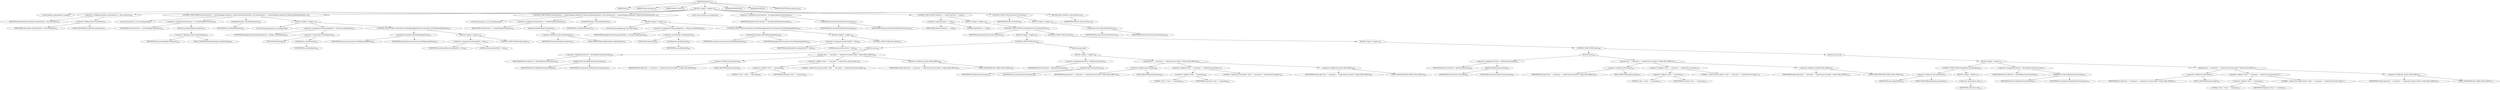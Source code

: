 digraph "loadClass" {  
"468" [label = <(METHOD,loadClass)<SUB>332</SUB>> ]
"26" [label = <(PARAM,this)<SUB>332</SUB>> ]
"469" [label = <(PARAM,String classname)<SUB>332</SUB>> ]
"470" [label = <(PARAM,boolean resolve)<SUB>332</SUB>> ]
"471" [label = <(BLOCK,&lt;empty&gt;,&lt;empty&gt;)<SUB>332</SUB>> ]
"472" [label = <(LOCAL,boolean useSystemFirst: boolean)> ]
"473" [label = <(&lt;operator&gt;.assignment,boolean useSystemFirst = this.systemFirst)<SUB>337</SUB>> ]
"474" [label = <(IDENTIFIER,useSystemFirst,boolean useSystemFirst = this.systemFirst)<SUB>337</SUB>> ]
"475" [label = <(&lt;operator&gt;.fieldAccess,this.systemFirst)<SUB>337</SUB>> ]
"476" [label = <(IDENTIFIER,this,boolean useSystemFirst = this.systemFirst)<SUB>337</SUB>> ]
"477" [label = <(FIELD_IDENTIFIER,systemFirst,systemFirst)<SUB>337</SUB>> ]
"478" [label = <(CONTROL_STRUCTURE,for (Enumeration e = systemPackages.elements(); Some(e.hasMoreElements()); ),for (Enumeration e = systemPackages.elements(); Some(e.hasMoreElements()); ))<SUB>339</SUB>> ]
"479" [label = <(LOCAL,Enumeration e: java.util.Enumeration)> ]
"480" [label = <(&lt;operator&gt;.assignment,Enumeration e = systemPackages.elements())<SUB>339</SUB>> ]
"481" [label = <(IDENTIFIER,e,Enumeration e = systemPackages.elements())<SUB>339</SUB>> ]
"482" [label = <(elements,systemPackages.elements())<SUB>339</SUB>> ]
"483" [label = <(&lt;operator&gt;.fieldAccess,this.systemPackages)<SUB>339</SUB>> ]
"484" [label = <(IDENTIFIER,this,systemPackages.elements())<SUB>339</SUB>> ]
"485" [label = <(FIELD_IDENTIFIER,systemPackages,systemPackages)<SUB>339</SUB>> ]
"486" [label = <(hasMoreElements,e.hasMoreElements())<SUB>339</SUB>> ]
"487" [label = <(IDENTIFIER,e,e.hasMoreElements())<SUB>339</SUB>> ]
"488" [label = <(BLOCK,&lt;empty&gt;,&lt;empty&gt;)<SUB>339</SUB>> ]
"489" [label = <(LOCAL,String packageName: java.lang.String)> ]
"490" [label = <(&lt;operator&gt;.assignment,String packageName = (String) e.nextElement())<SUB>340</SUB>> ]
"491" [label = <(IDENTIFIER,packageName,String packageName = (String) e.nextElement())<SUB>340</SUB>> ]
"492" [label = <(&lt;operator&gt;.cast,(String) e.nextElement())<SUB>340</SUB>> ]
"493" [label = <(TYPE_REF,String,String)<SUB>340</SUB>> ]
"494" [label = <(nextElement,e.nextElement())<SUB>340</SUB>> ]
"495" [label = <(IDENTIFIER,e,e.nextElement())<SUB>340</SUB>> ]
"496" [label = <(CONTROL_STRUCTURE,if (classname.startsWith(packageName)),if (classname.startsWith(packageName)))<SUB>341</SUB>> ]
"497" [label = <(startsWith,classname.startsWith(packageName))<SUB>341</SUB>> ]
"498" [label = <(IDENTIFIER,classname,classname.startsWith(packageName))<SUB>341</SUB>> ]
"499" [label = <(IDENTIFIER,packageName,classname.startsWith(packageName))<SUB>341</SUB>> ]
"500" [label = <(BLOCK,&lt;empty&gt;,&lt;empty&gt;)<SUB>341</SUB>> ]
"501" [label = <(&lt;operator&gt;.assignment,useSystemFirst = true)<SUB>342</SUB>> ]
"502" [label = <(IDENTIFIER,useSystemFirst,useSystemFirst = true)<SUB>342</SUB>> ]
"503" [label = <(LITERAL,true,useSystemFirst = true)<SUB>342</SUB>> ]
"504" [label = <(CONTROL_STRUCTURE,break;,break;)<SUB>343</SUB>> ]
"505" [label = <(CONTROL_STRUCTURE,for (Enumeration e = loaderPackages.elements(); Some(e.hasMoreElements()); ),for (Enumeration e = loaderPackages.elements(); Some(e.hasMoreElements()); ))<SUB>347</SUB>> ]
"506" [label = <(LOCAL,Enumeration e: java.util.Enumeration)> ]
"507" [label = <(&lt;operator&gt;.assignment,Enumeration e = loaderPackages.elements())<SUB>347</SUB>> ]
"508" [label = <(IDENTIFIER,e,Enumeration e = loaderPackages.elements())<SUB>347</SUB>> ]
"509" [label = <(elements,loaderPackages.elements())<SUB>347</SUB>> ]
"510" [label = <(&lt;operator&gt;.fieldAccess,this.loaderPackages)<SUB>347</SUB>> ]
"511" [label = <(IDENTIFIER,this,loaderPackages.elements())<SUB>347</SUB>> ]
"512" [label = <(FIELD_IDENTIFIER,loaderPackages,loaderPackages)<SUB>347</SUB>> ]
"513" [label = <(hasMoreElements,e.hasMoreElements())<SUB>347</SUB>> ]
"514" [label = <(IDENTIFIER,e,e.hasMoreElements())<SUB>347</SUB>> ]
"515" [label = <(BLOCK,&lt;empty&gt;,&lt;empty&gt;)<SUB>347</SUB>> ]
"516" [label = <(LOCAL,String packageName: java.lang.String)> ]
"517" [label = <(&lt;operator&gt;.assignment,String packageName = (String) e.nextElement())<SUB>348</SUB>> ]
"518" [label = <(IDENTIFIER,packageName,String packageName = (String) e.nextElement())<SUB>348</SUB>> ]
"519" [label = <(&lt;operator&gt;.cast,(String) e.nextElement())<SUB>348</SUB>> ]
"520" [label = <(TYPE_REF,String,String)<SUB>348</SUB>> ]
"521" [label = <(nextElement,e.nextElement())<SUB>348</SUB>> ]
"522" [label = <(IDENTIFIER,e,e.nextElement())<SUB>348</SUB>> ]
"523" [label = <(CONTROL_STRUCTURE,if (classname.startsWith(packageName)),if (classname.startsWith(packageName)))<SUB>349</SUB>> ]
"524" [label = <(startsWith,classname.startsWith(packageName))<SUB>349</SUB>> ]
"525" [label = <(IDENTIFIER,classname,classname.startsWith(packageName))<SUB>349</SUB>> ]
"526" [label = <(IDENTIFIER,packageName,classname.startsWith(packageName))<SUB>349</SUB>> ]
"527" [label = <(BLOCK,&lt;empty&gt;,&lt;empty&gt;)<SUB>349</SUB>> ]
"528" [label = <(&lt;operator&gt;.assignment,useSystemFirst = false)<SUB>350</SUB>> ]
"529" [label = <(IDENTIFIER,useSystemFirst,useSystemFirst = false)<SUB>350</SUB>> ]
"530" [label = <(LITERAL,false,useSystemFirst = false)<SUB>350</SUB>> ]
"531" [label = <(CONTROL_STRUCTURE,break;,break;)<SUB>351</SUB>> ]
"532" [label = <(LOCAL,Class theClass: java.lang.Class)> ]
"533" [label = <(&lt;operator&gt;.assignment,Class theClass = this.findLoadedClass(classname))<SUB>355</SUB>> ]
"534" [label = <(IDENTIFIER,theClass,Class theClass = this.findLoadedClass(classname))<SUB>355</SUB>> ]
"535" [label = <(findLoadedClass,this.findLoadedClass(classname))<SUB>355</SUB>> ]
"25" [label = <(IDENTIFIER,this,this.findLoadedClass(classname))<SUB>355</SUB>> ]
"536" [label = <(IDENTIFIER,classname,this.findLoadedClass(classname))<SUB>355</SUB>> ]
"537" [label = <(CONTROL_STRUCTURE,if (theClass == null),if (theClass == null))<SUB>356</SUB>> ]
"538" [label = <(&lt;operator&gt;.equals,theClass == null)<SUB>356</SUB>> ]
"539" [label = <(IDENTIFIER,theClass,theClass == null)<SUB>356</SUB>> ]
"540" [label = <(LITERAL,null,theClass == null)<SUB>356</SUB>> ]
"541" [label = <(BLOCK,&lt;empty&gt;,&lt;empty&gt;)<SUB>356</SUB>> ]
"542" [label = <(CONTROL_STRUCTURE,if (useSystemFirst),if (useSystemFirst))<SUB>357</SUB>> ]
"543" [label = <(IDENTIFIER,useSystemFirst,if (useSystemFirst))<SUB>357</SUB>> ]
"544" [label = <(BLOCK,&lt;empty&gt;,&lt;empty&gt;)<SUB>357</SUB>> ]
"545" [label = <(CONTROL_STRUCTURE,try,try)<SUB>358</SUB>> ]
"546" [label = <(BLOCK,try,try)<SUB>358</SUB>> ]
"547" [label = <(&lt;operator&gt;.assignment,theClass = this.findBaseClass(classname))<SUB>359</SUB>> ]
"548" [label = <(IDENTIFIER,theClass,theClass = this.findBaseClass(classname))<SUB>359</SUB>> ]
"549" [label = <(findBaseClass,this.findBaseClass(classname))<SUB>359</SUB>> ]
"27" [label = <(IDENTIFIER,this,this.findBaseClass(classname))<SUB>359</SUB>> ]
"550" [label = <(IDENTIFIER,classname,this.findBaseClass(classname))<SUB>359</SUB>> ]
"551" [label = <(log,log(&quot;Class &quot; + classname + &quot; loaded from system loader&quot;, Project.MSG_DEBUG))<SUB>360</SUB>> ]
"552" [label = <(&lt;operator&gt;.fieldAccess,this.project)<SUB>360</SUB>> ]
"553" [label = <(IDENTIFIER,this,log(&quot;Class &quot; + classname + &quot; loaded from system loader&quot;, Project.MSG_DEBUG))<SUB>360</SUB>> ]
"554" [label = <(FIELD_IDENTIFIER,project,project)<SUB>360</SUB>> ]
"555" [label = <(&lt;operator&gt;.addition,&quot;Class &quot; + classname + &quot; loaded from system loader&quot;)<SUB>360</SUB>> ]
"556" [label = <(&lt;operator&gt;.addition,&quot;Class &quot; + classname)<SUB>360</SUB>> ]
"557" [label = <(LITERAL,&quot;Class &quot;,&quot;Class &quot; + classname)<SUB>360</SUB>> ]
"558" [label = <(IDENTIFIER,classname,&quot;Class &quot; + classname)<SUB>360</SUB>> ]
"559" [label = <(LITERAL,&quot; loaded from system loader&quot;,&quot;Class &quot; + classname + &quot; loaded from system loader&quot;)<SUB>360</SUB>> ]
"560" [label = <(&lt;operator&gt;.fieldAccess,Project.MSG_DEBUG)<SUB>360</SUB>> ]
"561" [label = <(IDENTIFIER,Project,log(&quot;Class &quot; + classname + &quot; loaded from system loader&quot;, Project.MSG_DEBUG))<SUB>360</SUB>> ]
"562" [label = <(FIELD_IDENTIFIER,MSG_DEBUG,MSG_DEBUG)<SUB>360</SUB>> ]
"563" [label = <(BLOCK,catch,catch)> ]
"564" [label = <(BLOCK,&lt;empty&gt;,&lt;empty&gt;)<SUB>362</SUB>> ]
"565" [label = <(&lt;operator&gt;.assignment,theClass = findClass(classname))<SUB>363</SUB>> ]
"566" [label = <(IDENTIFIER,theClass,theClass = findClass(classname))<SUB>363</SUB>> ]
"567" [label = <(findClass,findClass(classname))<SUB>363</SUB>> ]
"28" [label = <(IDENTIFIER,this,findClass(classname))<SUB>363</SUB>> ]
"568" [label = <(IDENTIFIER,classname,findClass(classname))<SUB>363</SUB>> ]
"569" [label = <(log,log(&quot;Class &quot; + classname + &quot; loaded from ant loader&quot;, Project.MSG_DEBUG))<SUB>364</SUB>> ]
"570" [label = <(&lt;operator&gt;.fieldAccess,this.project)<SUB>364</SUB>> ]
"571" [label = <(IDENTIFIER,this,log(&quot;Class &quot; + classname + &quot; loaded from ant loader&quot;, Project.MSG_DEBUG))<SUB>364</SUB>> ]
"572" [label = <(FIELD_IDENTIFIER,project,project)<SUB>364</SUB>> ]
"573" [label = <(&lt;operator&gt;.addition,&quot;Class &quot; + classname + &quot; loaded from ant loader&quot;)<SUB>364</SUB>> ]
"574" [label = <(&lt;operator&gt;.addition,&quot;Class &quot; + classname)<SUB>364</SUB>> ]
"575" [label = <(LITERAL,&quot;Class &quot;,&quot;Class &quot; + classname)<SUB>364</SUB>> ]
"576" [label = <(IDENTIFIER,classname,&quot;Class &quot; + classname)<SUB>364</SUB>> ]
"577" [label = <(LITERAL,&quot; loaded from ant loader&quot;,&quot;Class &quot; + classname + &quot; loaded from ant loader&quot;)<SUB>364</SUB>> ]
"578" [label = <(&lt;operator&gt;.fieldAccess,Project.MSG_DEBUG)<SUB>364</SUB>> ]
"579" [label = <(IDENTIFIER,Project,log(&quot;Class &quot; + classname + &quot; loaded from ant loader&quot;, Project.MSG_DEBUG))<SUB>364</SUB>> ]
"580" [label = <(FIELD_IDENTIFIER,MSG_DEBUG,MSG_DEBUG)<SUB>364</SUB>> ]
"581" [label = <(CONTROL_STRUCTURE,else,else)<SUB>367</SUB>> ]
"582" [label = <(BLOCK,&lt;empty&gt;,&lt;empty&gt;)<SUB>367</SUB>> ]
"583" [label = <(CONTROL_STRUCTURE,try,try)<SUB>368</SUB>> ]
"584" [label = <(BLOCK,try,try)<SUB>368</SUB>> ]
"585" [label = <(&lt;operator&gt;.assignment,theClass = findClass(classname))<SUB>369</SUB>> ]
"586" [label = <(IDENTIFIER,theClass,theClass = findClass(classname))<SUB>369</SUB>> ]
"587" [label = <(findClass,findClass(classname))<SUB>369</SUB>> ]
"29" [label = <(IDENTIFIER,this,findClass(classname))<SUB>369</SUB>> ]
"588" [label = <(IDENTIFIER,classname,findClass(classname))<SUB>369</SUB>> ]
"589" [label = <(log,log(&quot;Class &quot; + classname + &quot; loaded from ant loader&quot;, Project.MSG_DEBUG))<SUB>370</SUB>> ]
"590" [label = <(&lt;operator&gt;.fieldAccess,this.project)<SUB>370</SUB>> ]
"591" [label = <(IDENTIFIER,this,log(&quot;Class &quot; + classname + &quot; loaded from ant loader&quot;, Project.MSG_DEBUG))<SUB>370</SUB>> ]
"592" [label = <(FIELD_IDENTIFIER,project,project)<SUB>370</SUB>> ]
"593" [label = <(&lt;operator&gt;.addition,&quot;Class &quot; + classname + &quot; loaded from ant loader&quot;)<SUB>370</SUB>> ]
"594" [label = <(&lt;operator&gt;.addition,&quot;Class &quot; + classname)<SUB>370</SUB>> ]
"595" [label = <(LITERAL,&quot;Class &quot;,&quot;Class &quot; + classname)<SUB>370</SUB>> ]
"596" [label = <(IDENTIFIER,classname,&quot;Class &quot; + classname)<SUB>370</SUB>> ]
"597" [label = <(LITERAL,&quot; loaded from ant loader&quot;,&quot;Class &quot; + classname + &quot; loaded from ant loader&quot;)<SUB>370</SUB>> ]
"598" [label = <(&lt;operator&gt;.fieldAccess,Project.MSG_DEBUG)<SUB>370</SUB>> ]
"599" [label = <(IDENTIFIER,Project,log(&quot;Class &quot; + classname + &quot; loaded from ant loader&quot;, Project.MSG_DEBUG))<SUB>370</SUB>> ]
"600" [label = <(FIELD_IDENTIFIER,MSG_DEBUG,MSG_DEBUG)<SUB>370</SUB>> ]
"601" [label = <(BLOCK,catch,catch)> ]
"602" [label = <(BLOCK,&lt;empty&gt;,&lt;empty&gt;)<SUB>372</SUB>> ]
"603" [label = <(CONTROL_STRUCTURE,if (ignoreBase),if (ignoreBase))<SUB>373</SUB>> ]
"604" [label = <(&lt;operator&gt;.fieldAccess,this.ignoreBase)<SUB>373</SUB>> ]
"605" [label = <(IDENTIFIER,this,if (ignoreBase))<SUB>373</SUB>> ]
"606" [label = <(FIELD_IDENTIFIER,ignoreBase,ignoreBase)<SUB>373</SUB>> ]
"607" [label = <(BLOCK,&lt;empty&gt;,&lt;empty&gt;)<SUB>373</SUB>> ]
"608" [label = <(&lt;operator&gt;.throw,throw cnfe;)<SUB>374</SUB>> ]
"609" [label = <(IDENTIFIER,cnfe,throw cnfe;)<SUB>374</SUB>> ]
"610" [label = <(&lt;operator&gt;.assignment,theClass = this.findBaseClass(classname))<SUB>376</SUB>> ]
"611" [label = <(IDENTIFIER,theClass,theClass = this.findBaseClass(classname))<SUB>376</SUB>> ]
"612" [label = <(findBaseClass,this.findBaseClass(classname))<SUB>376</SUB>> ]
"30" [label = <(IDENTIFIER,this,this.findBaseClass(classname))<SUB>376</SUB>> ]
"613" [label = <(IDENTIFIER,classname,this.findBaseClass(classname))<SUB>376</SUB>> ]
"614" [label = <(log,log(&quot;Class &quot; + classname + &quot; loaded from system loader&quot;, Project.MSG_DEBUG))<SUB>377</SUB>> ]
"615" [label = <(&lt;operator&gt;.fieldAccess,this.project)<SUB>377</SUB>> ]
"616" [label = <(IDENTIFIER,this,log(&quot;Class &quot; + classname + &quot; loaded from system loader&quot;, Project.MSG_DEBUG))<SUB>377</SUB>> ]
"617" [label = <(FIELD_IDENTIFIER,project,project)<SUB>377</SUB>> ]
"618" [label = <(&lt;operator&gt;.addition,&quot;Class &quot; + classname + &quot; loaded from system loader&quot;)<SUB>377</SUB>> ]
"619" [label = <(&lt;operator&gt;.addition,&quot;Class &quot; + classname)<SUB>377</SUB>> ]
"620" [label = <(LITERAL,&quot;Class &quot;,&quot;Class &quot; + classname)<SUB>377</SUB>> ]
"621" [label = <(IDENTIFIER,classname,&quot;Class &quot; + classname)<SUB>377</SUB>> ]
"622" [label = <(LITERAL,&quot; loaded from system loader&quot;,&quot;Class &quot; + classname + &quot; loaded from system loader&quot;)<SUB>377</SUB>> ]
"623" [label = <(&lt;operator&gt;.fieldAccess,Project.MSG_DEBUG)<SUB>377</SUB>> ]
"624" [label = <(IDENTIFIER,Project,log(&quot;Class &quot; + classname + &quot; loaded from system loader&quot;, Project.MSG_DEBUG))<SUB>377</SUB>> ]
"625" [label = <(FIELD_IDENTIFIER,MSG_DEBUG,MSG_DEBUG)<SUB>377</SUB>> ]
"626" [label = <(CONTROL_STRUCTURE,if (resolve),if (resolve))<SUB>382</SUB>> ]
"627" [label = <(IDENTIFIER,resolve,if (resolve))<SUB>382</SUB>> ]
"628" [label = <(BLOCK,&lt;empty&gt;,&lt;empty&gt;)<SUB>382</SUB>> ]
"629" [label = <(resolveClass,this.resolveClass(theClass))<SUB>383</SUB>> ]
"31" [label = <(IDENTIFIER,this,this.resolveClass(theClass))<SUB>383</SUB>> ]
"630" [label = <(IDENTIFIER,theClass,this.resolveClass(theClass))<SUB>383</SUB>> ]
"631" [label = <(RETURN,return theClass;,return theClass;)<SUB>386</SUB>> ]
"632" [label = <(IDENTIFIER,theClass,return theClass;)<SUB>386</SUB>> ]
"633" [label = <(MODIFIER,PROTECTED)> ]
"634" [label = <(MODIFIER,VIRTUAL)> ]
"635" [label = <(METHOD_RETURN,java.lang.Class)<SUB>332</SUB>> ]
  "468" -> "26" 
  "468" -> "469" 
  "468" -> "470" 
  "468" -> "471" 
  "468" -> "633" 
  "468" -> "634" 
  "468" -> "635" 
  "471" -> "472" 
  "471" -> "473" 
  "471" -> "478" 
  "471" -> "505" 
  "471" -> "532" 
  "471" -> "533" 
  "471" -> "537" 
  "471" -> "626" 
  "471" -> "631" 
  "473" -> "474" 
  "473" -> "475" 
  "475" -> "476" 
  "475" -> "477" 
  "478" -> "479" 
  "478" -> "480" 
  "478" -> "486" 
  "478" -> "488" 
  "480" -> "481" 
  "480" -> "482" 
  "482" -> "483" 
  "483" -> "484" 
  "483" -> "485" 
  "486" -> "487" 
  "488" -> "489" 
  "488" -> "490" 
  "488" -> "496" 
  "490" -> "491" 
  "490" -> "492" 
  "492" -> "493" 
  "492" -> "494" 
  "494" -> "495" 
  "496" -> "497" 
  "496" -> "500" 
  "497" -> "498" 
  "497" -> "499" 
  "500" -> "501" 
  "500" -> "504" 
  "501" -> "502" 
  "501" -> "503" 
  "505" -> "506" 
  "505" -> "507" 
  "505" -> "513" 
  "505" -> "515" 
  "507" -> "508" 
  "507" -> "509" 
  "509" -> "510" 
  "510" -> "511" 
  "510" -> "512" 
  "513" -> "514" 
  "515" -> "516" 
  "515" -> "517" 
  "515" -> "523" 
  "517" -> "518" 
  "517" -> "519" 
  "519" -> "520" 
  "519" -> "521" 
  "521" -> "522" 
  "523" -> "524" 
  "523" -> "527" 
  "524" -> "525" 
  "524" -> "526" 
  "527" -> "528" 
  "527" -> "531" 
  "528" -> "529" 
  "528" -> "530" 
  "533" -> "534" 
  "533" -> "535" 
  "535" -> "25" 
  "535" -> "536" 
  "537" -> "538" 
  "537" -> "541" 
  "538" -> "539" 
  "538" -> "540" 
  "541" -> "542" 
  "542" -> "543" 
  "542" -> "544" 
  "542" -> "581" 
  "544" -> "545" 
  "545" -> "546" 
  "545" -> "563" 
  "546" -> "547" 
  "546" -> "551" 
  "547" -> "548" 
  "547" -> "549" 
  "549" -> "27" 
  "549" -> "550" 
  "551" -> "552" 
  "551" -> "555" 
  "551" -> "560" 
  "552" -> "553" 
  "552" -> "554" 
  "555" -> "556" 
  "555" -> "559" 
  "556" -> "557" 
  "556" -> "558" 
  "560" -> "561" 
  "560" -> "562" 
  "563" -> "564" 
  "564" -> "565" 
  "564" -> "569" 
  "565" -> "566" 
  "565" -> "567" 
  "567" -> "28" 
  "567" -> "568" 
  "569" -> "570" 
  "569" -> "573" 
  "569" -> "578" 
  "570" -> "571" 
  "570" -> "572" 
  "573" -> "574" 
  "573" -> "577" 
  "574" -> "575" 
  "574" -> "576" 
  "578" -> "579" 
  "578" -> "580" 
  "581" -> "582" 
  "582" -> "583" 
  "583" -> "584" 
  "583" -> "601" 
  "584" -> "585" 
  "584" -> "589" 
  "585" -> "586" 
  "585" -> "587" 
  "587" -> "29" 
  "587" -> "588" 
  "589" -> "590" 
  "589" -> "593" 
  "589" -> "598" 
  "590" -> "591" 
  "590" -> "592" 
  "593" -> "594" 
  "593" -> "597" 
  "594" -> "595" 
  "594" -> "596" 
  "598" -> "599" 
  "598" -> "600" 
  "601" -> "602" 
  "602" -> "603" 
  "602" -> "610" 
  "602" -> "614" 
  "603" -> "604" 
  "603" -> "607" 
  "604" -> "605" 
  "604" -> "606" 
  "607" -> "608" 
  "608" -> "609" 
  "610" -> "611" 
  "610" -> "612" 
  "612" -> "30" 
  "612" -> "613" 
  "614" -> "615" 
  "614" -> "618" 
  "614" -> "623" 
  "615" -> "616" 
  "615" -> "617" 
  "618" -> "619" 
  "618" -> "622" 
  "619" -> "620" 
  "619" -> "621" 
  "623" -> "624" 
  "623" -> "625" 
  "626" -> "627" 
  "626" -> "628" 
  "628" -> "629" 
  "629" -> "31" 
  "629" -> "630" 
  "631" -> "632" 
}

